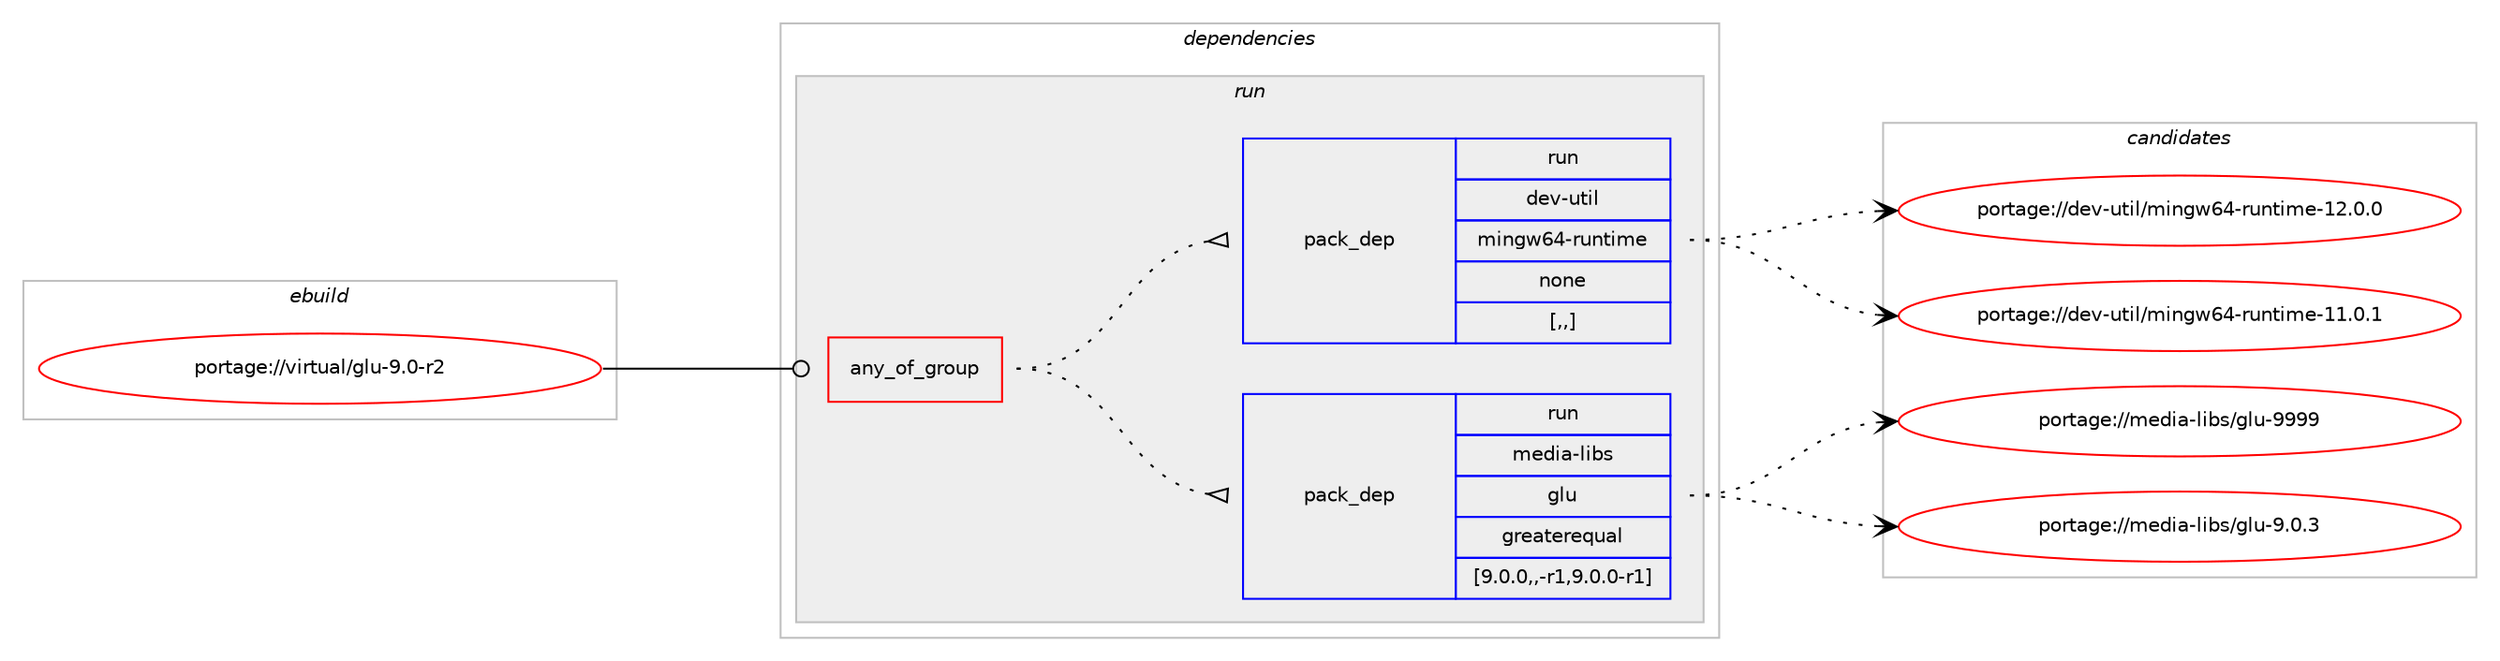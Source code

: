 digraph prolog {

# *************
# Graph options
# *************

newrank=true;
concentrate=true;
compound=true;
graph [rankdir=LR,fontname=Helvetica,fontsize=10,ranksep=1.5];#, ranksep=2.5, nodesep=0.2];
edge  [arrowhead=vee];
node  [fontname=Helvetica,fontsize=10];

# **********
# The ebuild
# **********

subgraph cluster_leftcol {
color=gray;
label=<<i>ebuild</i>>;
id [label="portage://virtual/glu-9.0-r2", color=red, width=4, href="../virtual/glu-9.0-r2.svg"];
}

# ****************
# The dependencies
# ****************

subgraph cluster_midcol {
color=gray;
label=<<i>dependencies</i>>;
subgraph cluster_compile {
fillcolor="#eeeeee";
style=filled;
label=<<i>compile</i>>;
}
subgraph cluster_compileandrun {
fillcolor="#eeeeee";
style=filled;
label=<<i>compile and run</i>>;
}
subgraph cluster_run {
fillcolor="#eeeeee";
style=filled;
label=<<i>run</i>>;
subgraph any2825 {
dependency444274 [label=<<TABLE BORDER="0" CELLBORDER="1" CELLSPACING="0" CELLPADDING="4"><TR><TD CELLPADDING="10">any_of_group</TD></TR></TABLE>>, shape=none, color=red];subgraph pack322577 {
dependency444275 [label=<<TABLE BORDER="0" CELLBORDER="1" CELLSPACING="0" CELLPADDING="4" WIDTH="220"><TR><TD ROWSPAN="6" CELLPADDING="30">pack_dep</TD></TR><TR><TD WIDTH="110">run</TD></TR><TR><TD>media-libs</TD></TR><TR><TD>glu</TD></TR><TR><TD>greaterequal</TD></TR><TR><TD>[9.0.0,,-r1,9.0.0-r1]</TD></TR></TABLE>>, shape=none, color=blue];
}
dependency444274:e -> dependency444275:w [weight=20,style="dotted",arrowhead="oinv"];
subgraph pack322578 {
dependency444276 [label=<<TABLE BORDER="0" CELLBORDER="1" CELLSPACING="0" CELLPADDING="4" WIDTH="220"><TR><TD ROWSPAN="6" CELLPADDING="30">pack_dep</TD></TR><TR><TD WIDTH="110">run</TD></TR><TR><TD>dev-util</TD></TR><TR><TD>mingw64-runtime</TD></TR><TR><TD>none</TD></TR><TR><TD>[,,]</TD></TR></TABLE>>, shape=none, color=blue];
}
dependency444274:e -> dependency444276:w [weight=20,style="dotted",arrowhead="oinv"];
}
id:e -> dependency444274:w [weight=20,style="solid",arrowhead="odot"];
}
}

# **************
# The candidates
# **************

subgraph cluster_choices {
rank=same;
color=gray;
label=<<i>candidates</i>>;

subgraph choice322577 {
color=black;
nodesep=1;
choice109101100105974510810598115471031081174557575757 [label="portage://media-libs/glu-9999", color=red, width=4,href="../media-libs/glu-9999.svg"];
choice10910110010597451081059811547103108117455746484651 [label="portage://media-libs/glu-9.0.3", color=red, width=4,href="../media-libs/glu-9.0.3.svg"];
dependency444275:e -> choice109101100105974510810598115471031081174557575757:w [style=dotted,weight="100"];
dependency444275:e -> choice10910110010597451081059811547103108117455746484651:w [style=dotted,weight="100"];
}
subgraph choice322578 {
color=black;
nodesep=1;
choice100101118451171161051084710910511010311954524511411711011610510910145495046484648 [label="portage://dev-util/mingw64-runtime-12.0.0", color=red, width=4,href="../dev-util/mingw64-runtime-12.0.0.svg"];
choice100101118451171161051084710910511010311954524511411711011610510910145494946484649 [label="portage://dev-util/mingw64-runtime-11.0.1", color=red, width=4,href="../dev-util/mingw64-runtime-11.0.1.svg"];
dependency444276:e -> choice100101118451171161051084710910511010311954524511411711011610510910145495046484648:w [style=dotted,weight="100"];
dependency444276:e -> choice100101118451171161051084710910511010311954524511411711011610510910145494946484649:w [style=dotted,weight="100"];
}
}

}
